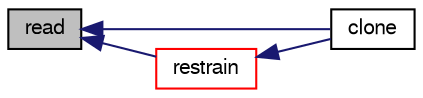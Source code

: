 digraph "read"
{
  bgcolor="transparent";
  edge [fontname="FreeSans",fontsize="10",labelfontname="FreeSans",labelfontsize="10"];
  node [fontname="FreeSans",fontsize="10",shape=record];
  rankdir="LR";
  Node369 [label="read",height=0.2,width=0.4,color="black", fillcolor="grey75", style="filled", fontcolor="black"];
  Node369 -> Node370 [dir="back",color="midnightblue",fontsize="10",style="solid",fontname="FreeSans"];
  Node370 [label="clone",height=0.2,width=0.4,color="black",URL="$a29502.html#a809dd252f418cd6f26f8adae02ee8bd0",tooltip="Construct and return a clone. "];
  Node369 -> Node371 [dir="back",color="midnightblue",fontsize="10",style="solid",fontname="FreeSans"];
  Node371 [label="restrain",height=0.2,width=0.4,color="red",URL="$a29502.html#a5a33f13a3b2e956e9be8cfaffc87a34b",tooltip="Calculate the restraint position, force and moment. "];
  Node371 -> Node370 [dir="back",color="midnightblue",fontsize="10",style="solid",fontname="FreeSans"];
}
